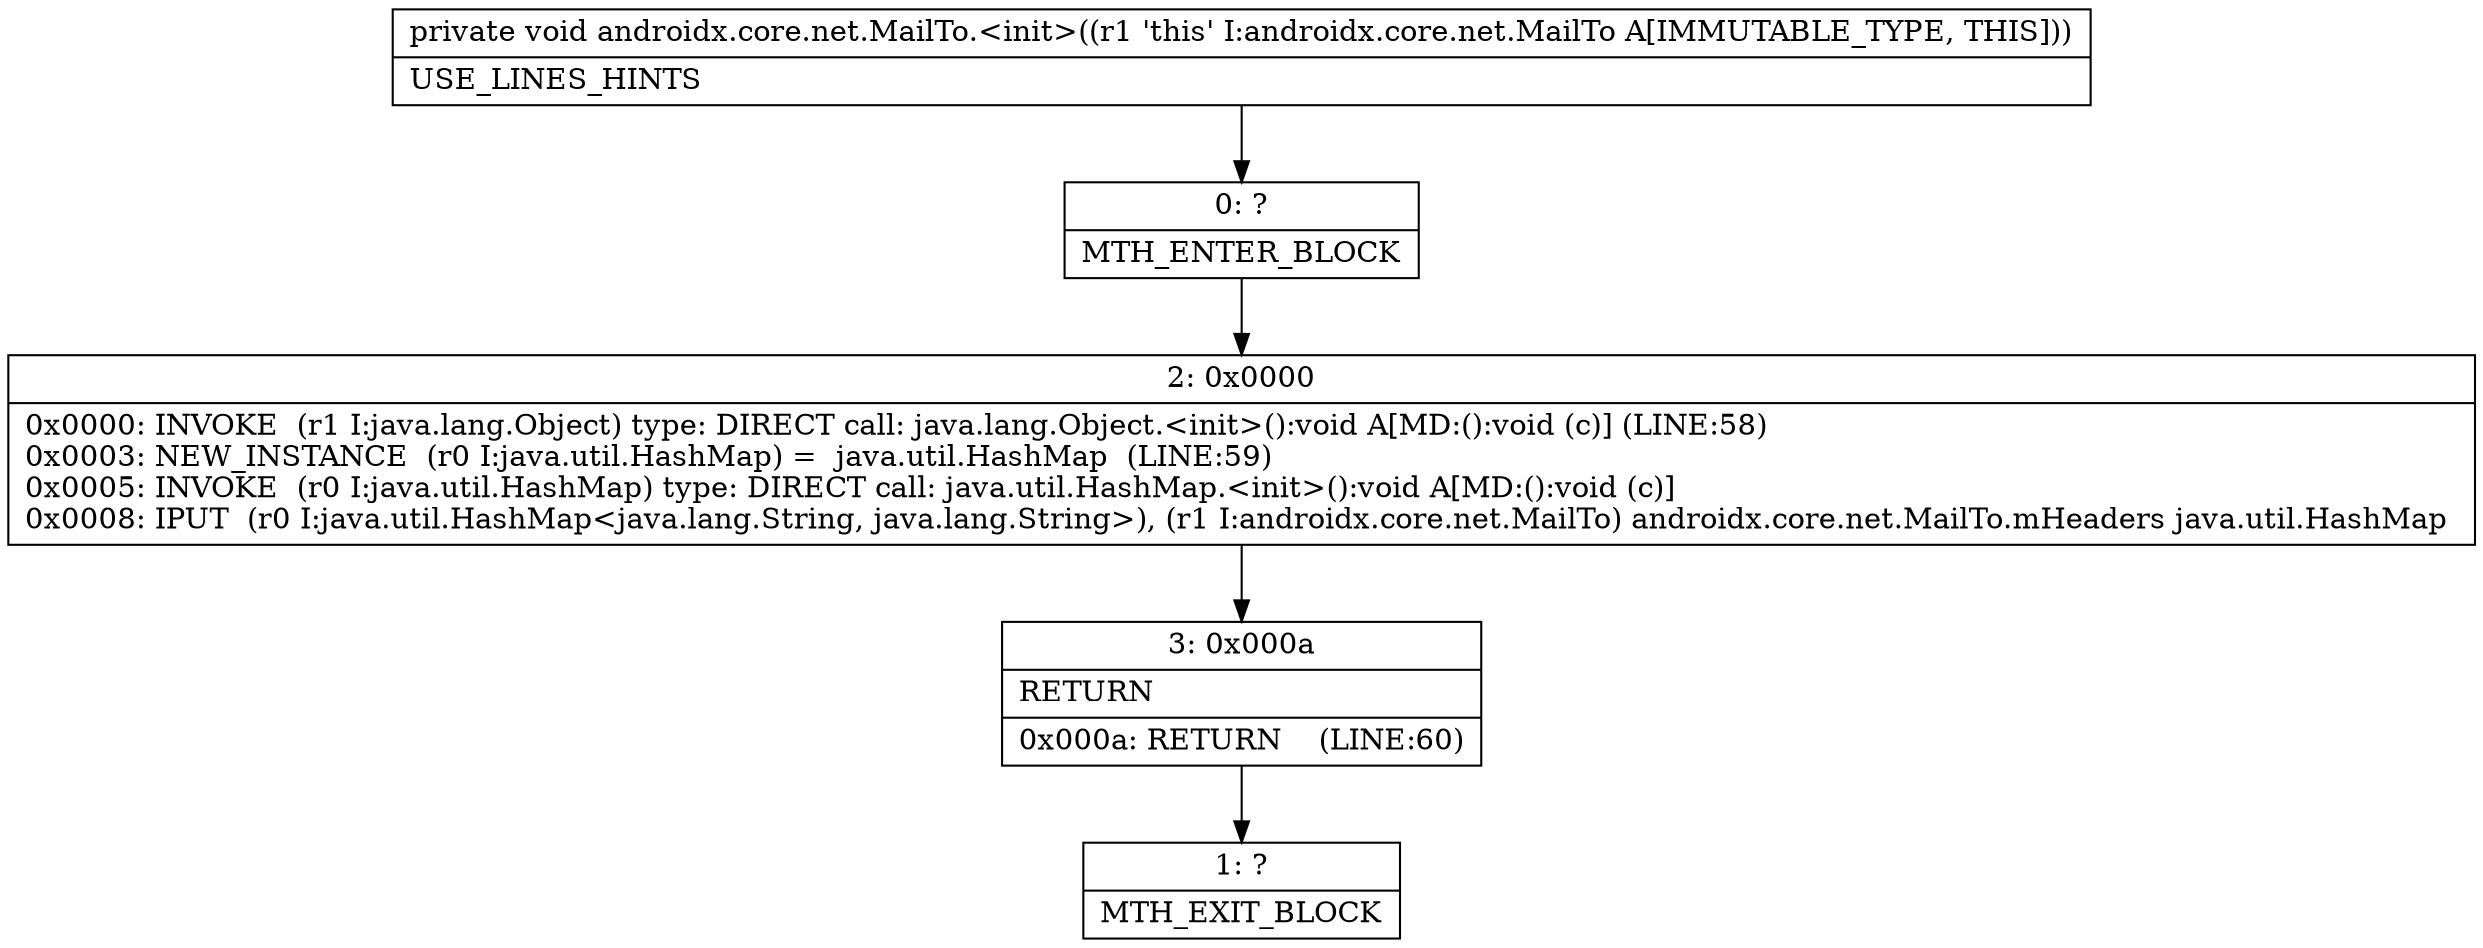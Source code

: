 digraph "CFG forandroidx.core.net.MailTo.\<init\>()V" {
Node_0 [shape=record,label="{0\:\ ?|MTH_ENTER_BLOCK\l}"];
Node_2 [shape=record,label="{2\:\ 0x0000|0x0000: INVOKE  (r1 I:java.lang.Object) type: DIRECT call: java.lang.Object.\<init\>():void A[MD:():void (c)] (LINE:58)\l0x0003: NEW_INSTANCE  (r0 I:java.util.HashMap) =  java.util.HashMap  (LINE:59)\l0x0005: INVOKE  (r0 I:java.util.HashMap) type: DIRECT call: java.util.HashMap.\<init\>():void A[MD:():void (c)]\l0x0008: IPUT  (r0 I:java.util.HashMap\<java.lang.String, java.lang.String\>), (r1 I:androidx.core.net.MailTo) androidx.core.net.MailTo.mHeaders java.util.HashMap \l}"];
Node_3 [shape=record,label="{3\:\ 0x000a|RETURN\l|0x000a: RETURN    (LINE:60)\l}"];
Node_1 [shape=record,label="{1\:\ ?|MTH_EXIT_BLOCK\l}"];
MethodNode[shape=record,label="{private void androidx.core.net.MailTo.\<init\>((r1 'this' I:androidx.core.net.MailTo A[IMMUTABLE_TYPE, THIS]))  | USE_LINES_HINTS\l}"];
MethodNode -> Node_0;Node_0 -> Node_2;
Node_2 -> Node_3;
Node_3 -> Node_1;
}

